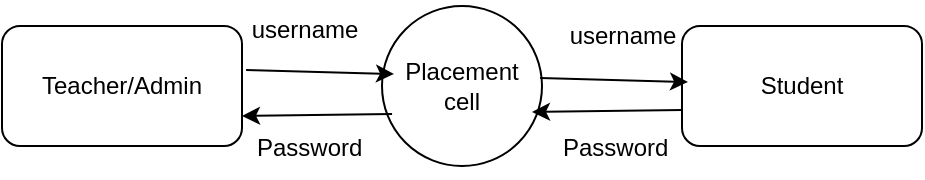 <mxfile version="20.8.16" type="device"><diagram name="Page-1" id="mRd09LdtHtdWL6J9HerF"><mxGraphModel dx="880" dy="427" grid="1" gridSize="10" guides="1" tooltips="1" connect="1" arrows="1" fold="1" page="1" pageScale="1" pageWidth="850" pageHeight="1100" math="0" shadow="0"><root><mxCell id="0"/><mxCell id="1" parent="0"/><mxCell id="PA6s-zWGQSUVcvaMYpzR-183" value="Teacher/Admin" style="rounded=1;whiteSpace=wrap;html=1;" parent="1" vertex="1"><mxGeometry x="350" y="343" width="120" height="60" as="geometry"/></mxCell><mxCell id="PA6s-zWGQSUVcvaMYpzR-184" value="Placement cell" style="ellipse;whiteSpace=wrap;html=1;aspect=fixed;" parent="1" vertex="1"><mxGeometry x="540" y="333" width="80" height="80" as="geometry"/></mxCell><mxCell id="PA6s-zWGQSUVcvaMYpzR-185" value="Student" style="rounded=1;whiteSpace=wrap;html=1;" parent="1" vertex="1"><mxGeometry x="690" y="343" width="120" height="60" as="geometry"/></mxCell><mxCell id="PA6s-zWGQSUVcvaMYpzR-186" value="" style="endArrow=classic;html=1;rounded=0;entryX=0.075;entryY=0.425;entryDx=0;entryDy=0;entryPerimeter=0;exitX=1.017;exitY=0.367;exitDx=0;exitDy=0;exitPerimeter=0;" parent="1" source="PA6s-zWGQSUVcvaMYpzR-183" target="PA6s-zWGQSUVcvaMYpzR-184" edge="1"><mxGeometry width="50" height="50" relative="1" as="geometry"><mxPoint x="500" y="333" as="sourcePoint"/><mxPoint x="550" y="283" as="targetPoint"/></mxGeometry></mxCell><mxCell id="PA6s-zWGQSUVcvaMYpzR-187" value="" style="endArrow=classic;html=1;rounded=0;entryX=0.075;entryY=0.425;entryDx=0;entryDy=0;entryPerimeter=0;exitX=1.017;exitY=0.367;exitDx=0;exitDy=0;exitPerimeter=0;" parent="1" edge="1"><mxGeometry width="50" height="50" relative="1" as="geometry"><mxPoint x="619.04" y="369.02" as="sourcePoint"/><mxPoint x="693" y="371" as="targetPoint"/></mxGeometry></mxCell><mxCell id="PA6s-zWGQSUVcvaMYpzR-188" value="" style="endArrow=classic;html=1;rounded=0;entryX=1;entryY=0.75;entryDx=0;entryDy=0;exitX=0.063;exitY=0.675;exitDx=0;exitDy=0;exitPerimeter=0;" parent="1" source="PA6s-zWGQSUVcvaMYpzR-184" target="PA6s-zWGQSUVcvaMYpzR-183" edge="1"><mxGeometry width="50" height="50" relative="1" as="geometry"><mxPoint x="490" y="563" as="sourcePoint"/><mxPoint x="540" y="513" as="targetPoint"/></mxGeometry></mxCell><mxCell id="PA6s-zWGQSUVcvaMYpzR-189" value="" style="endArrow=classic;html=1;rounded=0;entryX=1;entryY=0.75;entryDx=0;entryDy=0;exitX=0.063;exitY=0.675;exitDx=0;exitDy=0;exitPerimeter=0;" parent="1" edge="1"><mxGeometry width="50" height="50" relative="1" as="geometry"><mxPoint x="690.04" y="385" as="sourcePoint"/><mxPoint x="615" y="386" as="targetPoint"/></mxGeometry></mxCell><mxCell id="PA6s-zWGQSUVcvaMYpzR-190" value="username" style="text;html=1;align=center;verticalAlign=middle;resizable=0;points=[];autosize=1;strokeColor=none;fillColor=none;" parent="1" vertex="1"><mxGeometry x="461" y="330" width="80" height="30" as="geometry"/></mxCell><mxCell id="PA6s-zWGQSUVcvaMYpzR-191" value="username" style="text;html=1;align=center;verticalAlign=middle;resizable=0;points=[];autosize=1;strokeColor=none;fillColor=none;" parent="1" vertex="1"><mxGeometry x="620" y="333" width="80" height="30" as="geometry"/></mxCell><mxCell id="PA6s-zWGQSUVcvaMYpzR-192" value="Password&lt;span style=&quot;white-space: pre;&quot;&gt;&#9;&lt;/span&gt;" style="text;html=1;align=center;verticalAlign=middle;resizable=0;points=[];autosize=1;strokeColor=none;fillColor=none;" parent="1" vertex="1"><mxGeometry x="467" y="389" width="100" height="30" as="geometry"/></mxCell><mxCell id="PA6s-zWGQSUVcvaMYpzR-193" value="Password&lt;span style=&quot;white-space: pre;&quot;&gt;&#9;&lt;/span&gt;" style="text;html=1;align=center;verticalAlign=middle;resizable=0;points=[];autosize=1;strokeColor=none;fillColor=none;" parent="1" vertex="1"><mxGeometry x="620" y="389" width="100" height="30" as="geometry"/></mxCell></root></mxGraphModel></diagram></mxfile>